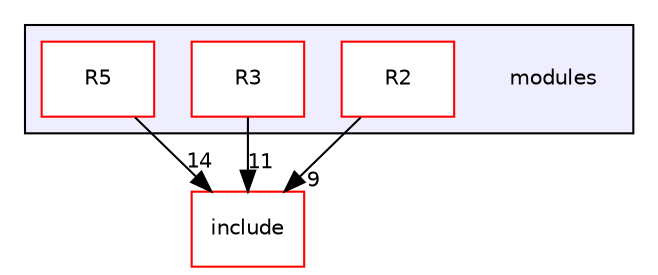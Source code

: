 digraph "modules" {
  compound=true
  node [ fontsize="10", fontname="Helvetica"];
  edge [ labelfontsize="10", labelfontname="Helvetica"];
  subgraph clusterdir_e05d7e2b1ecd646af5bb94391405f3b5 {
    graph [ bgcolor="#eeeeff", pencolor="black", label="" URL="dir_e05d7e2b1ecd646af5bb94391405f3b5.html"];
    dir_e05d7e2b1ecd646af5bb94391405f3b5 [shape=plaintext label="modules"];
    dir_ef200d72c2510a332d5e2f5d3a2390de [shape=box label="R2" color="red" fillcolor="white" style="filled" URL="dir_ef200d72c2510a332d5e2f5d3a2390de.html"];
    dir_80c24e34c1eb02a0752036d06756ef82 [shape=box label="R3" color="red" fillcolor="white" style="filled" URL="dir_80c24e34c1eb02a0752036d06756ef82.html"];
    dir_48f7d012008618750be372ee37b1090c [shape=box label="R5" color="red" fillcolor="white" style="filled" URL="dir_48f7d012008618750be372ee37b1090c.html"];
  }
  dir_d44c64559bbebec7f509842c48db8b23 [shape=box label="include" fillcolor="white" style="filled" color="red" URL="dir_d44c64559bbebec7f509842c48db8b23.html"];
  dir_48f7d012008618750be372ee37b1090c->dir_d44c64559bbebec7f509842c48db8b23 [headlabel="14", labeldistance=1.5 headhref="dir_000019_000000.html"];
  dir_ef200d72c2510a332d5e2f5d3a2390de->dir_d44c64559bbebec7f509842c48db8b23 [headlabel="9", labeldistance=1.5 headhref="dir_000015_000000.html"];
  dir_80c24e34c1eb02a0752036d06756ef82->dir_d44c64559bbebec7f509842c48db8b23 [headlabel="11", labeldistance=1.5 headhref="dir_000017_000000.html"];
}
